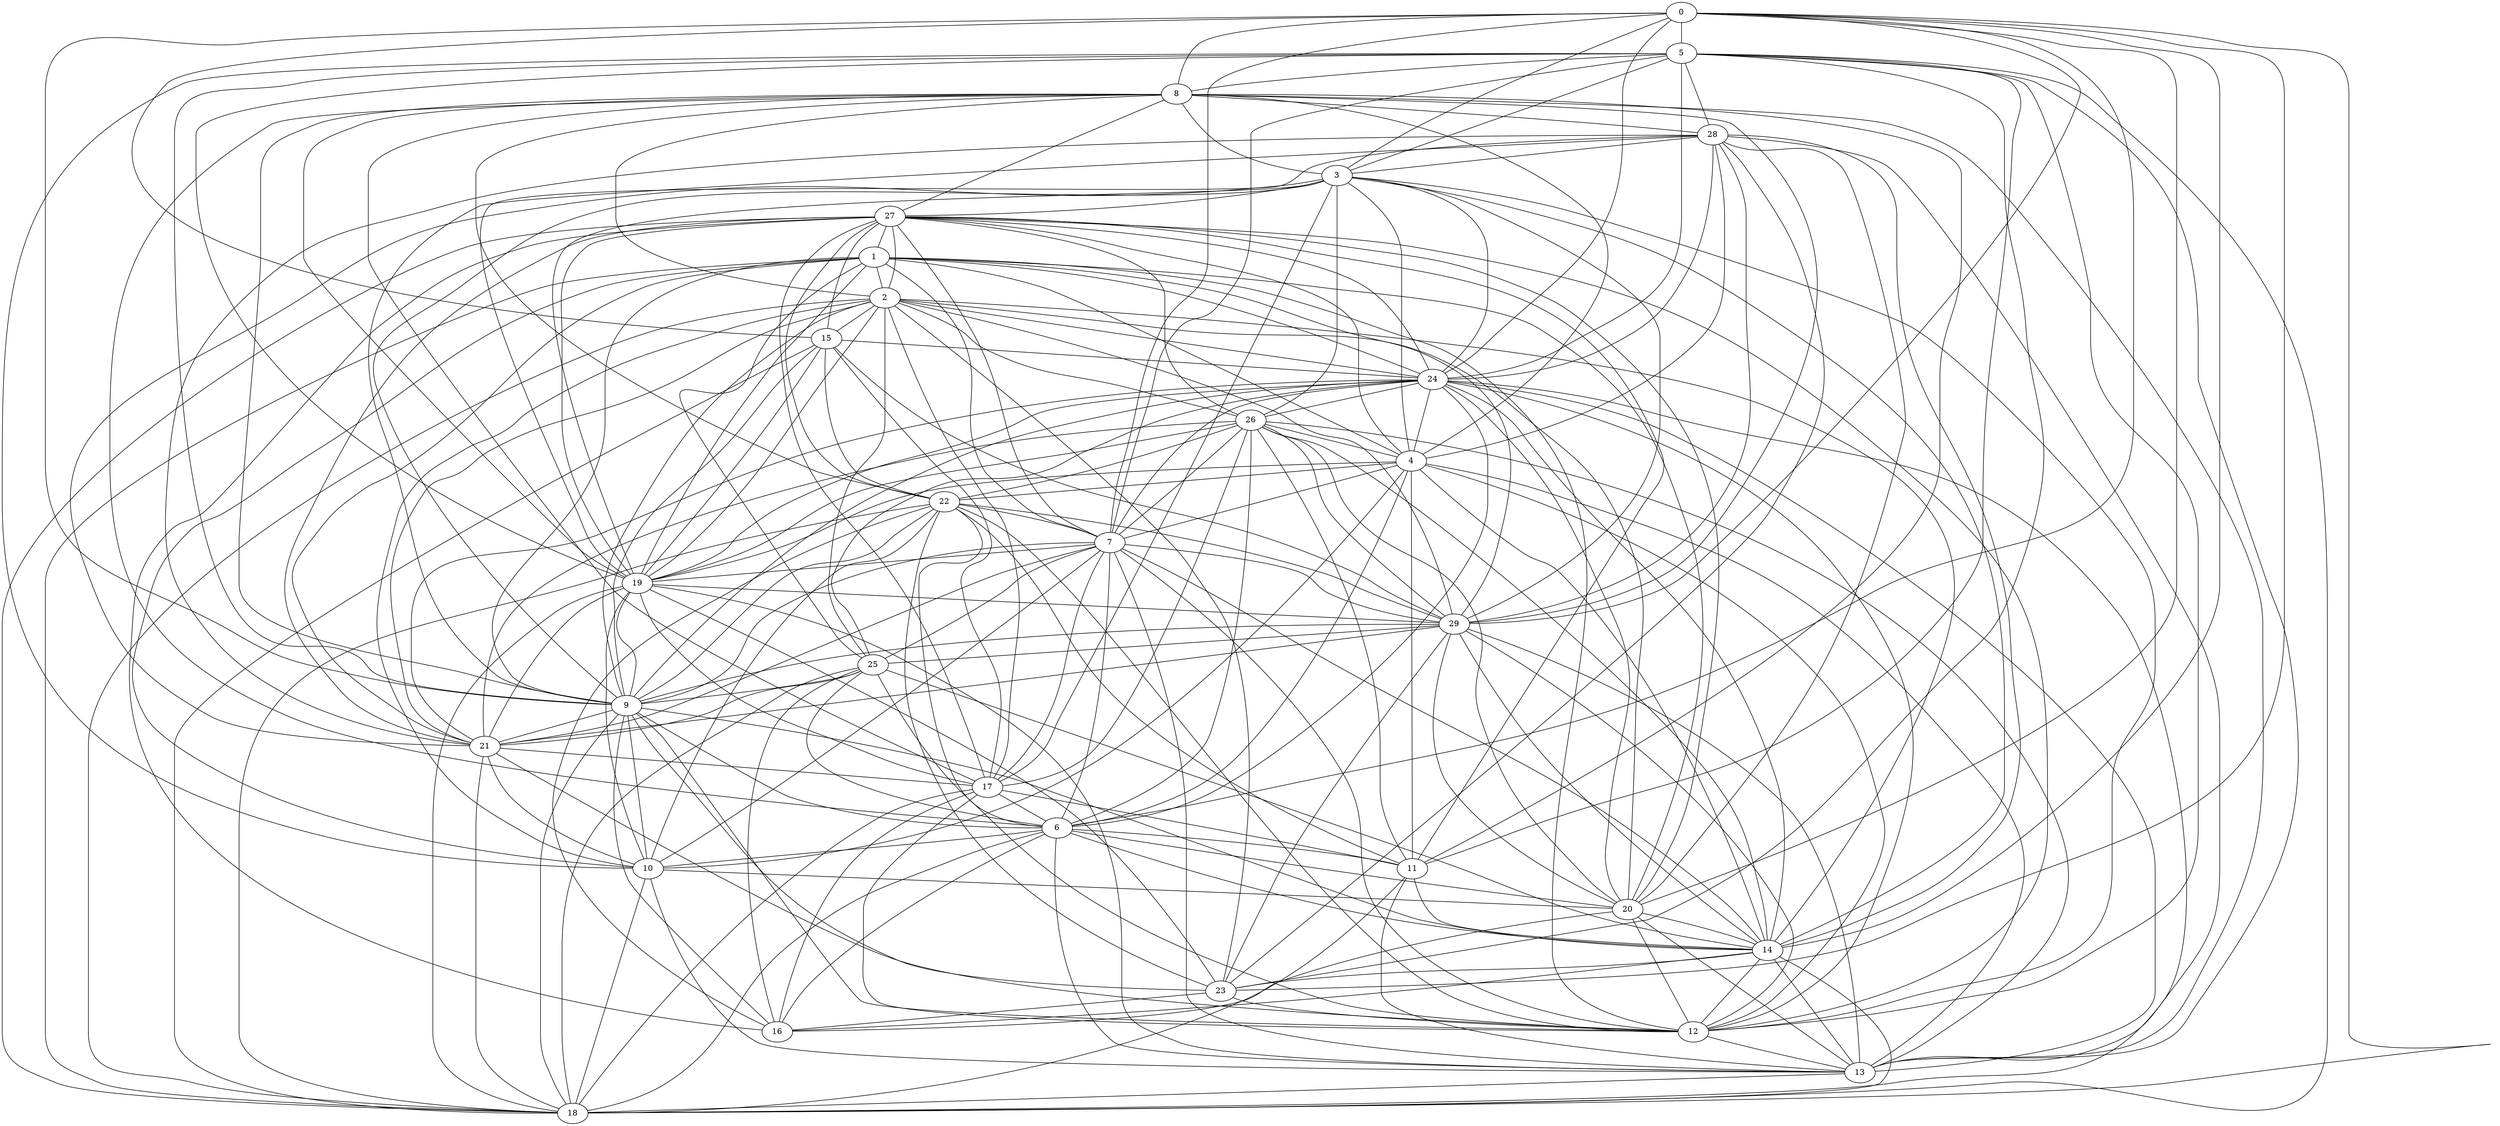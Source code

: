 graph {
	0 [label=0]
	1 [label=1]
	2 [label=2]
	3 [label=3]
	4 [label=4]
	5 [label=5]
	6 [label=6]
	7 [label=7]
	8 [label=8]
	9 [label=9]
	10 [label=10]
	11 [label=11]
	12 [label=12]
	13 [label=13]
	14 [label=14]
	15 [label=15]
	16 [label=16]
	17 [label=17]
	18 [label=18]
	19 [label=19]
	20 [label=20]
	21 [label=21]
	22 [label=22]
	23 [label=23]
	24 [label=24]
	25 [label=25]
	26 [label=26]
	27 [label=27]
	28 [label=28]
	29 [label=29]
	0 -- 5
	0 -- 6
	0 -- 7
	0 -- 9
	0 -- 14
	0 -- 20
	0 -- 23
	0 -- 24
	0 -- 29
	1 -- 2
	1 -- 4
	1 -- 7
	1 -- 9
	1 -- 10
	1 -- 19
	1 -- 21
	1 -- 25
	1 -- 29
	2 -- 15
	2 -- 17
	2 -- 18
	2 -- 19
	2 -- 20
	2 -- 23
	2 -- 24
	2 -- 26
	2 -- 27
	3 -- 0
	3 -- 5
	3 -- 8
	3 -- 12
	3 -- 19
	3 -- 26
	3 -- 27
	4 -- 3
	4 -- 6
	4 -- 8
	4 -- 12
	4 -- 13
	4 -- 14
	4 -- 19
	4 -- 22
	4 -- 28
	5 -- 8
	5 -- 9
	5 -- 11
	5 -- 12
	5 -- 13
	5 -- 18
	5 -- 24
	5 -- 28
	6 -- 8
	6 -- 10
	6 -- 11
	6 -- 13
	6 -- 14
	6 -- 16
	6 -- 18
	6 -- 20
	6 -- 22
	6 -- 25
	7 -- 4
	7 -- 5
	7 -- 6
	7 -- 10
	7 -- 13
	7 -- 19
	7 -- 26
	8 -- 0
	8 -- 2
	8 -- 11
	8 -- 19
	8 -- 22
	8 -- 27
	8 -- 28
	9 -- 2
	9 -- 3
	9 -- 6
	9 -- 7
	9 -- 8
	9 -- 10
	9 -- 12
	9 -- 14
	9 -- 19
	9 -- 21
	9 -- 28
	9 -- 29
	10 -- 2
	10 -- 4
	10 -- 5
	10 -- 13
	10 -- 18
	10 -- 20
	10 -- 21
	11 -- 4
	11 -- 13
	11 -- 14
	11 -- 18
	11 -- 22
	11 -- 27
	12 -- 1
	12 -- 7
	12 -- 13
	12 -- 17
	12 -- 20
	12 -- 21
	12 -- 22
	12 -- 24
	12 -- 25
	13 -- 8
	13 -- 18
	13 -- 19
	13 -- 20
	13 -- 24
	13 -- 28
	13 -- 29
	14 -- 2
	14 -- 3
	14 -- 7
	14 -- 12
	14 -- 13
	14 -- 16
	14 -- 18
	14 -- 23
	14 -- 25
	14 -- 26
	15 -- 0
	15 -- 9
	15 -- 22
	15 -- 24
	15 -- 27
	16 -- 9
	16 -- 17
	16 -- 20
	16 -- 22
	16 -- 25
	17 -- 3
	17 -- 6
	17 -- 7
	17 -- 8
	17 -- 11
	17 -- 15
	17 -- 18
	17 -- 19
	18 -- 0
	18 -- 1
	18 -- 9
	18 -- 15
	18 -- 19
	18 -- 21
	18 -- 22
	18 -- 24
	18 -- 25
	18 -- 27
	19 -- 5
	19 -- 10
	19 -- 15
	19 -- 23
	19 -- 24
	19 -- 28
	19 -- 29
	20 -- 1
	20 -- 14
	20 -- 24
	20 -- 26
	20 -- 27
	20 -- 29
	21 -- 2
	21 -- 3
	21 -- 7
	21 -- 17
	21 -- 19
	21 -- 24
	21 -- 25
	21 -- 27
	21 -- 28
	22 -- 7
	22 -- 9
	22 -- 10
	22 -- 23
	22 -- 27
	23 -- 5
	23 -- 9
	23 -- 12
	23 -- 16
	23 -- 28
	24 -- 1
	24 -- 3
	24 -- 4
	24 -- 6
	24 -- 7
	24 -- 9
	24 -- 14
	24 -- 26
	24 -- 27
	24 -- 28
	25 -- 2
	25 -- 7
	25 -- 9
	25 -- 24
	26 -- 4
	26 -- 6
	26 -- 11
	26 -- 13
	26 -- 17
	26 -- 19
	26 -- 21
	26 -- 22
	26 -- 27
	27 -- 1
	27 -- 4
	27 -- 7
	27 -- 12
	27 -- 16
	27 -- 17
	27 -- 19
	28 -- 3
	28 -- 14
	28 -- 20
	29 -- 2
	29 -- 3
	29 -- 7
	29 -- 8
	29 -- 12
	29 -- 14
	29 -- 15
	29 -- 21
	29 -- 22
	29 -- 23
	29 -- 25
	29 -- 26
	29 -- 28
}